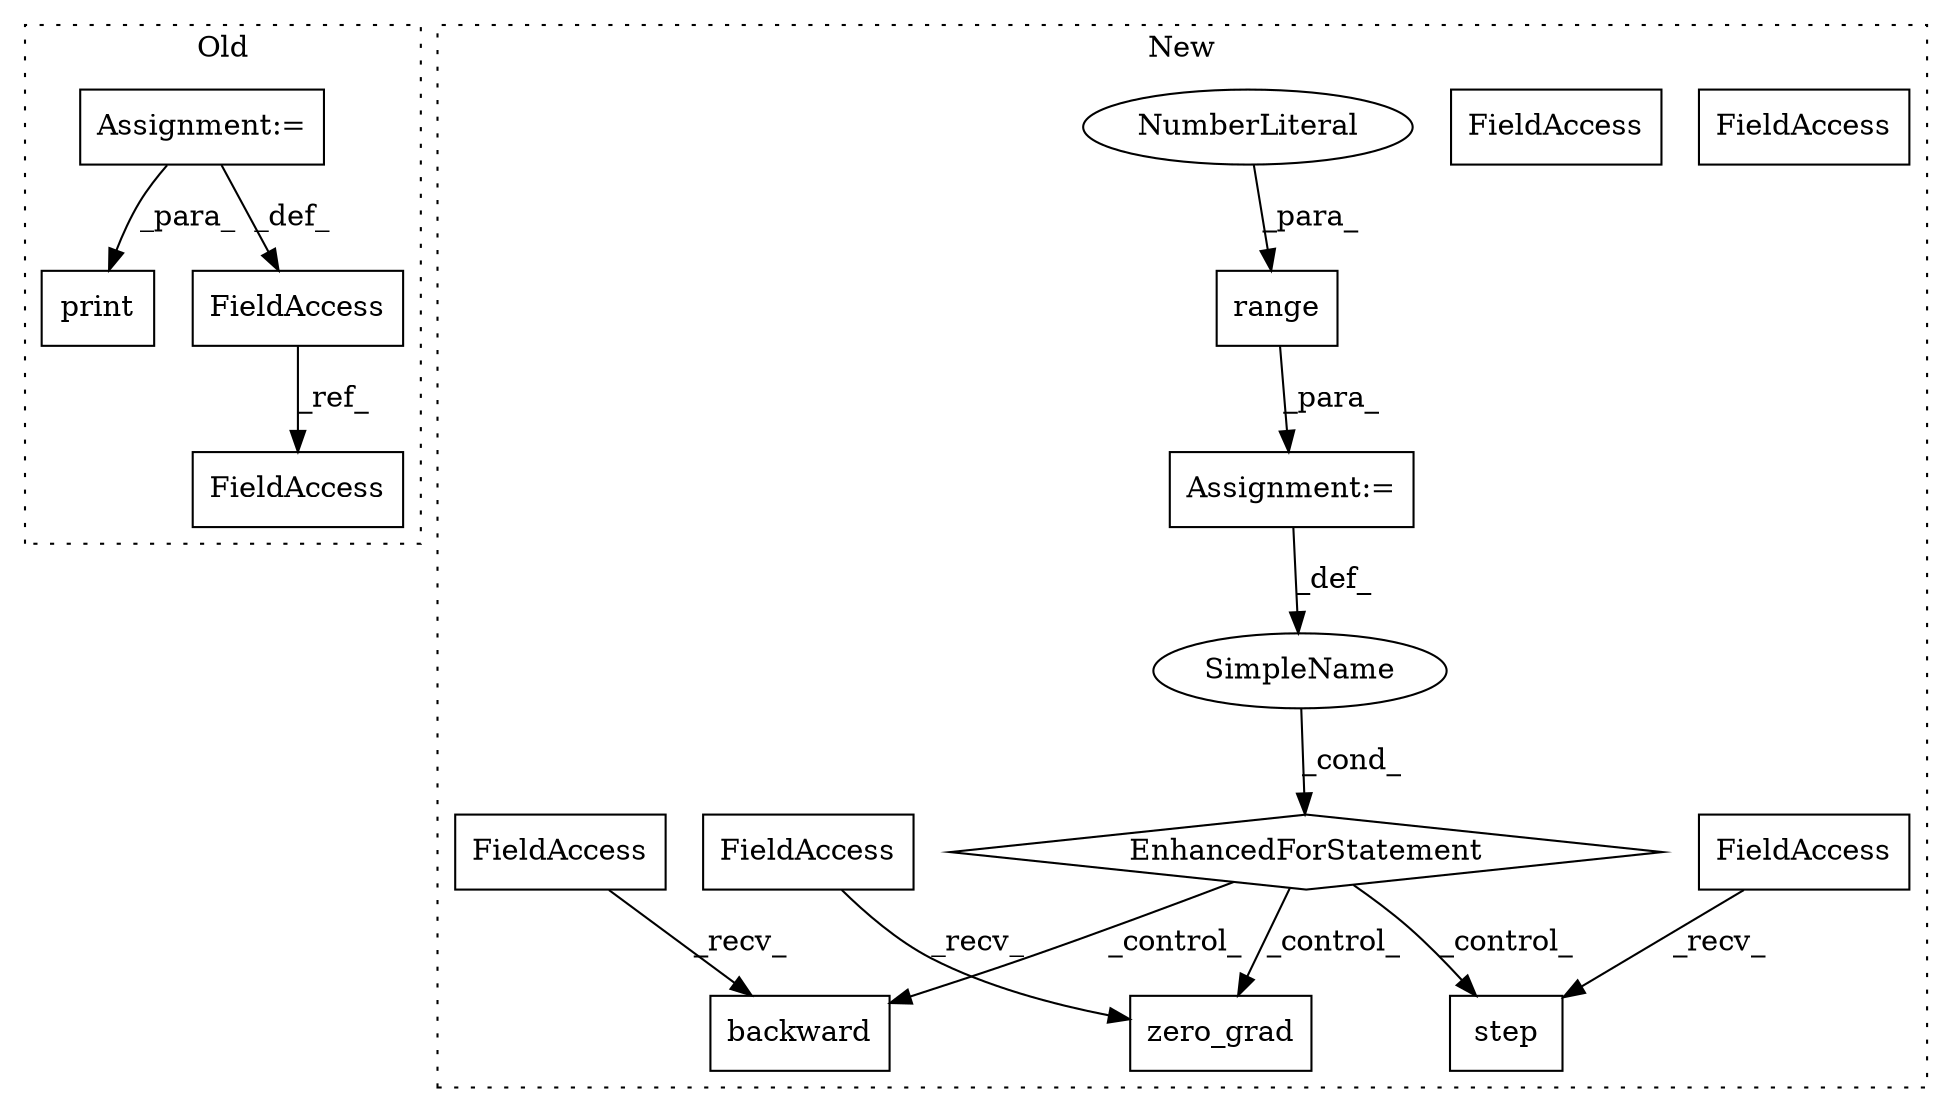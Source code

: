 digraph G {
subgraph cluster0 {
1 [label="print" a="32" s="1752,1809" l="6,1" shape="box"];
3 [label="Assignment:=" a="7" s="1696" l="1" shape="box"];
4 [label="FieldAccess" a="22" s="1849" l="9" shape="box"];
5 [label="FieldAccess" a="22" s="1929" l="9" shape="box"];
label = "Old";
style="dotted";
}
subgraph cluster1 {
2 [label="backward" a="32" s="4385" l="10" shape="box"];
6 [label="EnhancedForStatement" a="70" s="4074,4148" l="53,2" shape="diamond"];
7 [label="range" a="32" s="4139,4147" l="6,1" shape="box"];
8 [label="zero_grad" a="32" s="4361" l="11" shape="box"];
9 [label="FieldAccess" a="22" s="4403" l="9" shape="box"];
10 [label="FieldAccess" a="22" s="4351" l="9" shape="box"];
11 [label="NumberLiteral" a="34" s="4145" l="2" shape="ellipse"];
12 [label="SimpleName" a="42" s="4131" l="5" shape="ellipse"];
13 [label="step" a="32" s="4413" l="6" shape="box"];
14 [label="Assignment:=" a="7" s="4074,4148" l="53,2" shape="box"];
15 [label="FieldAccess" a="22" s="4403" l="9" shape="box"];
16 [label="FieldAccess" a="22" s="4351" l="9" shape="box"];
17 [label="FieldAccess" a="22" s="4380" l="4" shape="box"];
label = "New";
style="dotted";
}
3 -> 4 [label="_def_"];
3 -> 1 [label="_para_"];
4 -> 5 [label="_ref_"];
6 -> 8 [label="_control_"];
6 -> 2 [label="_control_"];
6 -> 13 [label="_control_"];
7 -> 14 [label="_para_"];
11 -> 7 [label="_para_"];
12 -> 6 [label="_cond_"];
14 -> 12 [label="_def_"];
15 -> 13 [label="_recv_"];
16 -> 8 [label="_recv_"];
17 -> 2 [label="_recv_"];
}